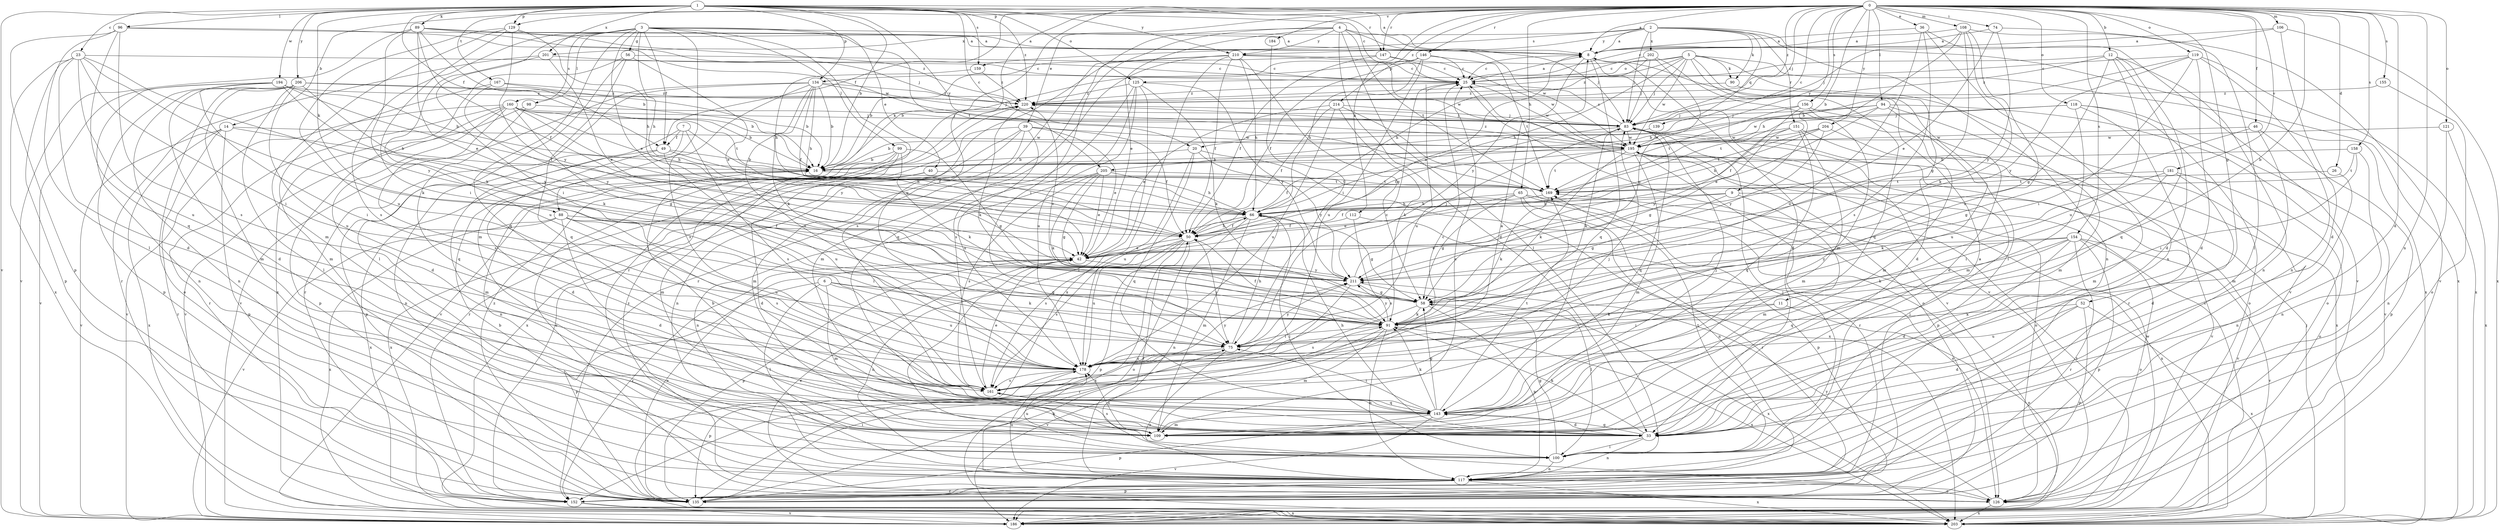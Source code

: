 strict digraph  {
0;
1;
2;
3;
4;
5;
6;
7;
8;
9;
11;
12;
14;
16;
20;
23;
25;
26;
33;
36;
39;
40;
42;
46;
49;
50;
52;
56;
58;
65;
66;
74;
75;
83;
88;
89;
90;
91;
94;
96;
98;
99;
100;
106;
108;
109;
112;
117;
118;
119;
121;
125;
126;
129;
134;
135;
139;
143;
146;
147;
151;
152;
154;
155;
156;
158;
159;
160;
161;
167;
169;
178;
181;
184;
186;
194;
195;
201;
202;
203;
204;
205;
206;
210;
211;
214;
220;
0 -> 8  [label=a];
0 -> 9  [label=b];
0 -> 11  [label=b];
0 -> 12  [label=b];
0 -> 14  [label=b];
0 -> 20  [label=c];
0 -> 26  [label=d];
0 -> 33  [label=d];
0 -> 36  [label=e];
0 -> 39  [label=e];
0 -> 46  [label=f];
0 -> 49  [label=f];
0 -> 52  [label=g];
0 -> 65  [label=h];
0 -> 74  [label=i];
0 -> 83  [label=j];
0 -> 88  [label=k];
0 -> 94  [label=l];
0 -> 106  [label=m];
0 -> 108  [label=m];
0 -> 112  [label=n];
0 -> 117  [label=n];
0 -> 118  [label=o];
0 -> 119  [label=o];
0 -> 121  [label=o];
0 -> 129  [label=p];
0 -> 146  [label=r];
0 -> 147  [label=r];
0 -> 154  [label=s];
0 -> 155  [label=s];
0 -> 156  [label=s];
0 -> 158  [label=s];
0 -> 178  [label=u];
0 -> 181  [label=v];
0 -> 184  [label=v];
0 -> 204  [label=y];
0 -> 205  [label=y];
0 -> 214  [label=z];
0 -> 220  [label=z];
1 -> 8  [label=a];
1 -> 16  [label=b];
1 -> 20  [label=c];
1 -> 23  [label=c];
1 -> 25  [label=c];
1 -> 49  [label=f];
1 -> 88  [label=k];
1 -> 89  [label=k];
1 -> 96  [label=l];
1 -> 125  [label=o];
1 -> 129  [label=p];
1 -> 134  [label=p];
1 -> 147  [label=r];
1 -> 159  [label=s];
1 -> 167  [label=t];
1 -> 186  [label=v];
1 -> 194  [label=w];
1 -> 201  [label=x];
1 -> 205  [label=y];
1 -> 206  [label=y];
1 -> 210  [label=y];
1 -> 220  [label=z];
2 -> 8  [label=a];
2 -> 83  [label=j];
2 -> 90  [label=k];
2 -> 117  [label=n];
2 -> 139  [label=q];
2 -> 151  [label=r];
2 -> 159  [label=s];
2 -> 201  [label=x];
2 -> 202  [label=x];
2 -> 203  [label=x];
2 -> 210  [label=y];
3 -> 8  [label=a];
3 -> 40  [label=e];
3 -> 42  [label=e];
3 -> 49  [label=f];
3 -> 56  [label=g];
3 -> 66  [label=h];
3 -> 75  [label=i];
3 -> 98  [label=l];
3 -> 99  [label=l];
3 -> 100  [label=l];
3 -> 109  [label=m];
3 -> 143  [label=q];
3 -> 160  [label=s];
3 -> 161  [label=s];
3 -> 169  [label=t];
4 -> 33  [label=d];
4 -> 42  [label=e];
4 -> 75  [label=i];
4 -> 83  [label=j];
4 -> 100  [label=l];
4 -> 152  [label=r];
4 -> 169  [label=t];
4 -> 195  [label=w];
4 -> 210  [label=y];
5 -> 66  [label=h];
5 -> 83  [label=j];
5 -> 90  [label=k];
5 -> 100  [label=l];
5 -> 125  [label=o];
5 -> 134  [label=p];
5 -> 143  [label=q];
5 -> 186  [label=v];
5 -> 195  [label=w];
5 -> 203  [label=x];
5 -> 220  [label=z];
6 -> 58  [label=g];
6 -> 91  [label=k];
6 -> 100  [label=l];
6 -> 109  [label=m];
6 -> 135  [label=p];
6 -> 178  [label=u];
7 -> 49  [label=f];
7 -> 50  [label=f];
7 -> 117  [label=n];
7 -> 135  [label=p];
7 -> 161  [label=s];
8 -> 25  [label=c];
8 -> 33  [label=d];
8 -> 143  [label=q];
8 -> 186  [label=v];
8 -> 211  [label=y];
9 -> 50  [label=f];
9 -> 58  [label=g];
9 -> 66  [label=h];
9 -> 109  [label=m];
9 -> 186  [label=v];
11 -> 75  [label=i];
11 -> 91  [label=k];
11 -> 126  [label=o];
12 -> 25  [label=c];
12 -> 33  [label=d];
12 -> 58  [label=g];
12 -> 117  [label=n];
12 -> 143  [label=q];
12 -> 178  [label=u];
12 -> 220  [label=z];
14 -> 16  [label=b];
14 -> 135  [label=p];
14 -> 152  [label=r];
14 -> 186  [label=v];
14 -> 195  [label=w];
14 -> 203  [label=x];
16 -> 169  [label=t];
16 -> 203  [label=x];
20 -> 16  [label=b];
20 -> 143  [label=q];
20 -> 178  [label=u];
20 -> 203  [label=x];
20 -> 211  [label=y];
23 -> 25  [label=c];
23 -> 33  [label=d];
23 -> 75  [label=i];
23 -> 91  [label=k];
23 -> 135  [label=p];
23 -> 178  [label=u];
23 -> 203  [label=x];
23 -> 211  [label=y];
25 -> 8  [label=a];
25 -> 178  [label=u];
25 -> 186  [label=v];
25 -> 195  [label=w];
25 -> 220  [label=z];
26 -> 117  [label=n];
26 -> 169  [label=t];
33 -> 16  [label=b];
33 -> 66  [label=h];
33 -> 91  [label=k];
33 -> 100  [label=l];
33 -> 117  [label=n];
33 -> 143  [label=q];
36 -> 8  [label=a];
36 -> 117  [label=n];
36 -> 161  [label=s];
36 -> 178  [label=u];
36 -> 186  [label=v];
39 -> 42  [label=e];
39 -> 50  [label=f];
39 -> 109  [label=m];
39 -> 117  [label=n];
39 -> 152  [label=r];
39 -> 178  [label=u];
39 -> 195  [label=w];
39 -> 203  [label=x];
40 -> 33  [label=d];
40 -> 169  [label=t];
40 -> 203  [label=x];
42 -> 8  [label=a];
42 -> 117  [label=n];
42 -> 135  [label=p];
42 -> 152  [label=r];
42 -> 211  [label=y];
46 -> 58  [label=g];
46 -> 109  [label=m];
46 -> 135  [label=p];
46 -> 195  [label=w];
49 -> 16  [label=b];
49 -> 33  [label=d];
49 -> 66  [label=h];
49 -> 109  [label=m];
49 -> 178  [label=u];
50 -> 42  [label=e];
50 -> 66  [label=h];
50 -> 75  [label=i];
50 -> 126  [label=o];
50 -> 135  [label=p];
50 -> 161  [label=s];
50 -> 178  [label=u];
50 -> 203  [label=x];
52 -> 33  [label=d];
52 -> 91  [label=k];
52 -> 135  [label=p];
52 -> 178  [label=u];
52 -> 203  [label=x];
56 -> 25  [label=c];
56 -> 42  [label=e];
56 -> 100  [label=l];
56 -> 143  [label=q];
56 -> 203  [label=x];
58 -> 91  [label=k];
58 -> 117  [label=n];
58 -> 161  [label=s];
58 -> 203  [label=x];
58 -> 220  [label=z];
65 -> 42  [label=e];
65 -> 58  [label=g];
65 -> 66  [label=h];
65 -> 117  [label=n];
65 -> 135  [label=p];
65 -> 152  [label=r];
65 -> 203  [label=x];
66 -> 50  [label=f];
66 -> 58  [label=g];
66 -> 100  [label=l];
66 -> 109  [label=m];
66 -> 117  [label=n];
66 -> 161  [label=s];
74 -> 8  [label=a];
74 -> 42  [label=e];
74 -> 100  [label=l];
74 -> 211  [label=y];
75 -> 25  [label=c];
75 -> 66  [label=h];
75 -> 126  [label=o];
75 -> 178  [label=u];
75 -> 211  [label=y];
83 -> 25  [label=c];
83 -> 50  [label=f];
83 -> 91  [label=k];
83 -> 143  [label=q];
83 -> 195  [label=w];
88 -> 33  [label=d];
88 -> 50  [label=f];
88 -> 75  [label=i];
88 -> 161  [label=s];
88 -> 178  [label=u];
88 -> 186  [label=v];
88 -> 203  [label=x];
89 -> 8  [label=a];
89 -> 16  [label=b];
89 -> 42  [label=e];
89 -> 50  [label=f];
89 -> 83  [label=j];
89 -> 91  [label=k];
89 -> 186  [label=v];
89 -> 220  [label=z];
90 -> 33  [label=d];
90 -> 220  [label=z];
91 -> 50  [label=f];
91 -> 75  [label=i];
91 -> 109  [label=m];
91 -> 117  [label=n];
91 -> 186  [label=v];
91 -> 203  [label=x];
91 -> 211  [label=y];
94 -> 16  [label=b];
94 -> 42  [label=e];
94 -> 83  [label=j];
94 -> 109  [label=m];
94 -> 126  [label=o];
94 -> 178  [label=u];
94 -> 195  [label=w];
96 -> 8  [label=a];
96 -> 100  [label=l];
96 -> 135  [label=p];
96 -> 143  [label=q];
96 -> 161  [label=s];
96 -> 195  [label=w];
98 -> 83  [label=j];
98 -> 143  [label=q];
98 -> 186  [label=v];
99 -> 16  [label=b];
99 -> 58  [label=g];
99 -> 91  [label=k];
99 -> 109  [label=m];
99 -> 117  [label=n];
99 -> 126  [label=o];
100 -> 8  [label=a];
100 -> 58  [label=g];
100 -> 83  [label=j];
100 -> 117  [label=n];
100 -> 169  [label=t];
100 -> 178  [label=u];
106 -> 8  [label=a];
106 -> 25  [label=c];
106 -> 33  [label=d];
106 -> 203  [label=x];
108 -> 8  [label=a];
108 -> 58  [label=g];
108 -> 66  [label=h];
108 -> 83  [label=j];
108 -> 91  [label=k];
108 -> 178  [label=u];
108 -> 186  [label=v];
109 -> 25  [label=c];
109 -> 161  [label=s];
109 -> 178  [label=u];
112 -> 50  [label=f];
112 -> 126  [label=o];
112 -> 161  [label=s];
117 -> 16  [label=b];
117 -> 50  [label=f];
117 -> 126  [label=o];
117 -> 135  [label=p];
117 -> 152  [label=r];
117 -> 178  [label=u];
117 -> 203  [label=x];
118 -> 83  [label=j];
118 -> 109  [label=m];
118 -> 126  [label=o];
118 -> 152  [label=r];
118 -> 169  [label=t];
118 -> 186  [label=v];
119 -> 16  [label=b];
119 -> 25  [label=c];
119 -> 33  [label=d];
119 -> 75  [label=i];
119 -> 117  [label=n];
119 -> 203  [label=x];
119 -> 211  [label=y];
121 -> 117  [label=n];
121 -> 195  [label=w];
121 -> 203  [label=x];
125 -> 91  [label=k];
125 -> 100  [label=l];
125 -> 109  [label=m];
125 -> 161  [label=s];
125 -> 178  [label=u];
125 -> 211  [label=y];
125 -> 220  [label=z];
126 -> 42  [label=e];
126 -> 203  [label=x];
126 -> 211  [label=y];
126 -> 220  [label=z];
129 -> 8  [label=a];
129 -> 66  [label=h];
129 -> 75  [label=i];
129 -> 109  [label=m];
129 -> 178  [label=u];
129 -> 211  [label=y];
134 -> 16  [label=b];
134 -> 50  [label=f];
134 -> 66  [label=h];
134 -> 83  [label=j];
134 -> 91  [label=k];
134 -> 152  [label=r];
134 -> 161  [label=s];
134 -> 178  [label=u];
134 -> 186  [label=v];
134 -> 220  [label=z];
135 -> 42  [label=e];
135 -> 75  [label=i];
135 -> 91  [label=k];
135 -> 220  [label=z];
139 -> 16  [label=b];
139 -> 195  [label=w];
143 -> 33  [label=d];
143 -> 58  [label=g];
143 -> 75  [label=i];
143 -> 83  [label=j];
143 -> 91  [label=k];
143 -> 109  [label=m];
143 -> 135  [label=p];
143 -> 169  [label=t];
143 -> 186  [label=v];
146 -> 16  [label=b];
146 -> 25  [label=c];
146 -> 50  [label=f];
146 -> 66  [label=h];
146 -> 169  [label=t];
146 -> 178  [label=u];
147 -> 16  [label=b];
147 -> 25  [label=c];
147 -> 50  [label=f];
147 -> 195  [label=w];
151 -> 58  [label=g];
151 -> 109  [label=m];
151 -> 143  [label=q];
151 -> 195  [label=w];
151 -> 203  [label=x];
151 -> 211  [label=y];
152 -> 83  [label=j];
152 -> 186  [label=v];
152 -> 203  [label=x];
154 -> 33  [label=d];
154 -> 42  [label=e];
154 -> 91  [label=k];
154 -> 126  [label=o];
154 -> 135  [label=p];
154 -> 143  [label=q];
154 -> 152  [label=r];
154 -> 186  [label=v];
154 -> 211  [label=y];
155 -> 126  [label=o];
155 -> 220  [label=z];
156 -> 33  [label=d];
156 -> 50  [label=f];
156 -> 83  [label=j];
156 -> 109  [label=m];
156 -> 169  [label=t];
158 -> 16  [label=b];
158 -> 75  [label=i];
158 -> 117  [label=n];
158 -> 169  [label=t];
159 -> 66  [label=h];
159 -> 220  [label=z];
160 -> 16  [label=b];
160 -> 33  [label=d];
160 -> 58  [label=g];
160 -> 66  [label=h];
160 -> 83  [label=j];
160 -> 135  [label=p];
160 -> 152  [label=r];
160 -> 161  [label=s];
160 -> 169  [label=t];
160 -> 186  [label=v];
160 -> 211  [label=y];
161 -> 8  [label=a];
161 -> 25  [label=c];
161 -> 42  [label=e];
161 -> 83  [label=j];
161 -> 143  [label=q];
167 -> 16  [label=b];
167 -> 109  [label=m];
167 -> 211  [label=y];
167 -> 220  [label=z];
169 -> 66  [label=h];
169 -> 91  [label=k];
178 -> 135  [label=p];
178 -> 161  [label=s];
178 -> 211  [label=y];
181 -> 33  [label=d];
181 -> 75  [label=i];
181 -> 91  [label=k];
181 -> 126  [label=o];
181 -> 169  [label=t];
184 -> 75  [label=i];
186 -> 169  [label=t];
186 -> 195  [label=w];
194 -> 16  [label=b];
194 -> 33  [label=d];
194 -> 50  [label=f];
194 -> 75  [label=i];
194 -> 117  [label=n];
194 -> 186  [label=v];
194 -> 211  [label=y];
194 -> 220  [label=z];
195 -> 16  [label=b];
195 -> 50  [label=f];
195 -> 91  [label=k];
195 -> 109  [label=m];
195 -> 126  [label=o];
195 -> 135  [label=p];
195 -> 152  [label=r];
195 -> 169  [label=t];
195 -> 186  [label=v];
195 -> 220  [label=z];
201 -> 25  [label=c];
201 -> 42  [label=e];
201 -> 152  [label=r];
201 -> 178  [label=u];
202 -> 25  [label=c];
202 -> 58  [label=g];
202 -> 66  [label=h];
202 -> 83  [label=j];
202 -> 109  [label=m];
203 -> 25  [label=c];
203 -> 83  [label=j];
204 -> 66  [label=h];
204 -> 109  [label=m];
204 -> 169  [label=t];
204 -> 195  [label=w];
204 -> 211  [label=y];
205 -> 42  [label=e];
205 -> 58  [label=g];
205 -> 66  [label=h];
205 -> 91  [label=k];
205 -> 117  [label=n];
205 -> 161  [label=s];
205 -> 169  [label=t];
206 -> 16  [label=b];
206 -> 91  [label=k];
206 -> 100  [label=l];
206 -> 109  [label=m];
206 -> 117  [label=n];
206 -> 126  [label=o];
206 -> 135  [label=p];
206 -> 178  [label=u];
206 -> 220  [label=z];
210 -> 25  [label=c];
210 -> 50  [label=f];
210 -> 58  [label=g];
210 -> 66  [label=h];
210 -> 143  [label=q];
210 -> 152  [label=r];
210 -> 161  [label=s];
210 -> 195  [label=w];
210 -> 203  [label=x];
211 -> 58  [label=g];
211 -> 83  [label=j];
211 -> 100  [label=l];
211 -> 152  [label=r];
214 -> 42  [label=e];
214 -> 50  [label=f];
214 -> 83  [label=j];
214 -> 91  [label=k];
214 -> 126  [label=o];
214 -> 178  [label=u];
220 -> 83  [label=j];
220 -> 91  [label=k];
220 -> 186  [label=v];
}
